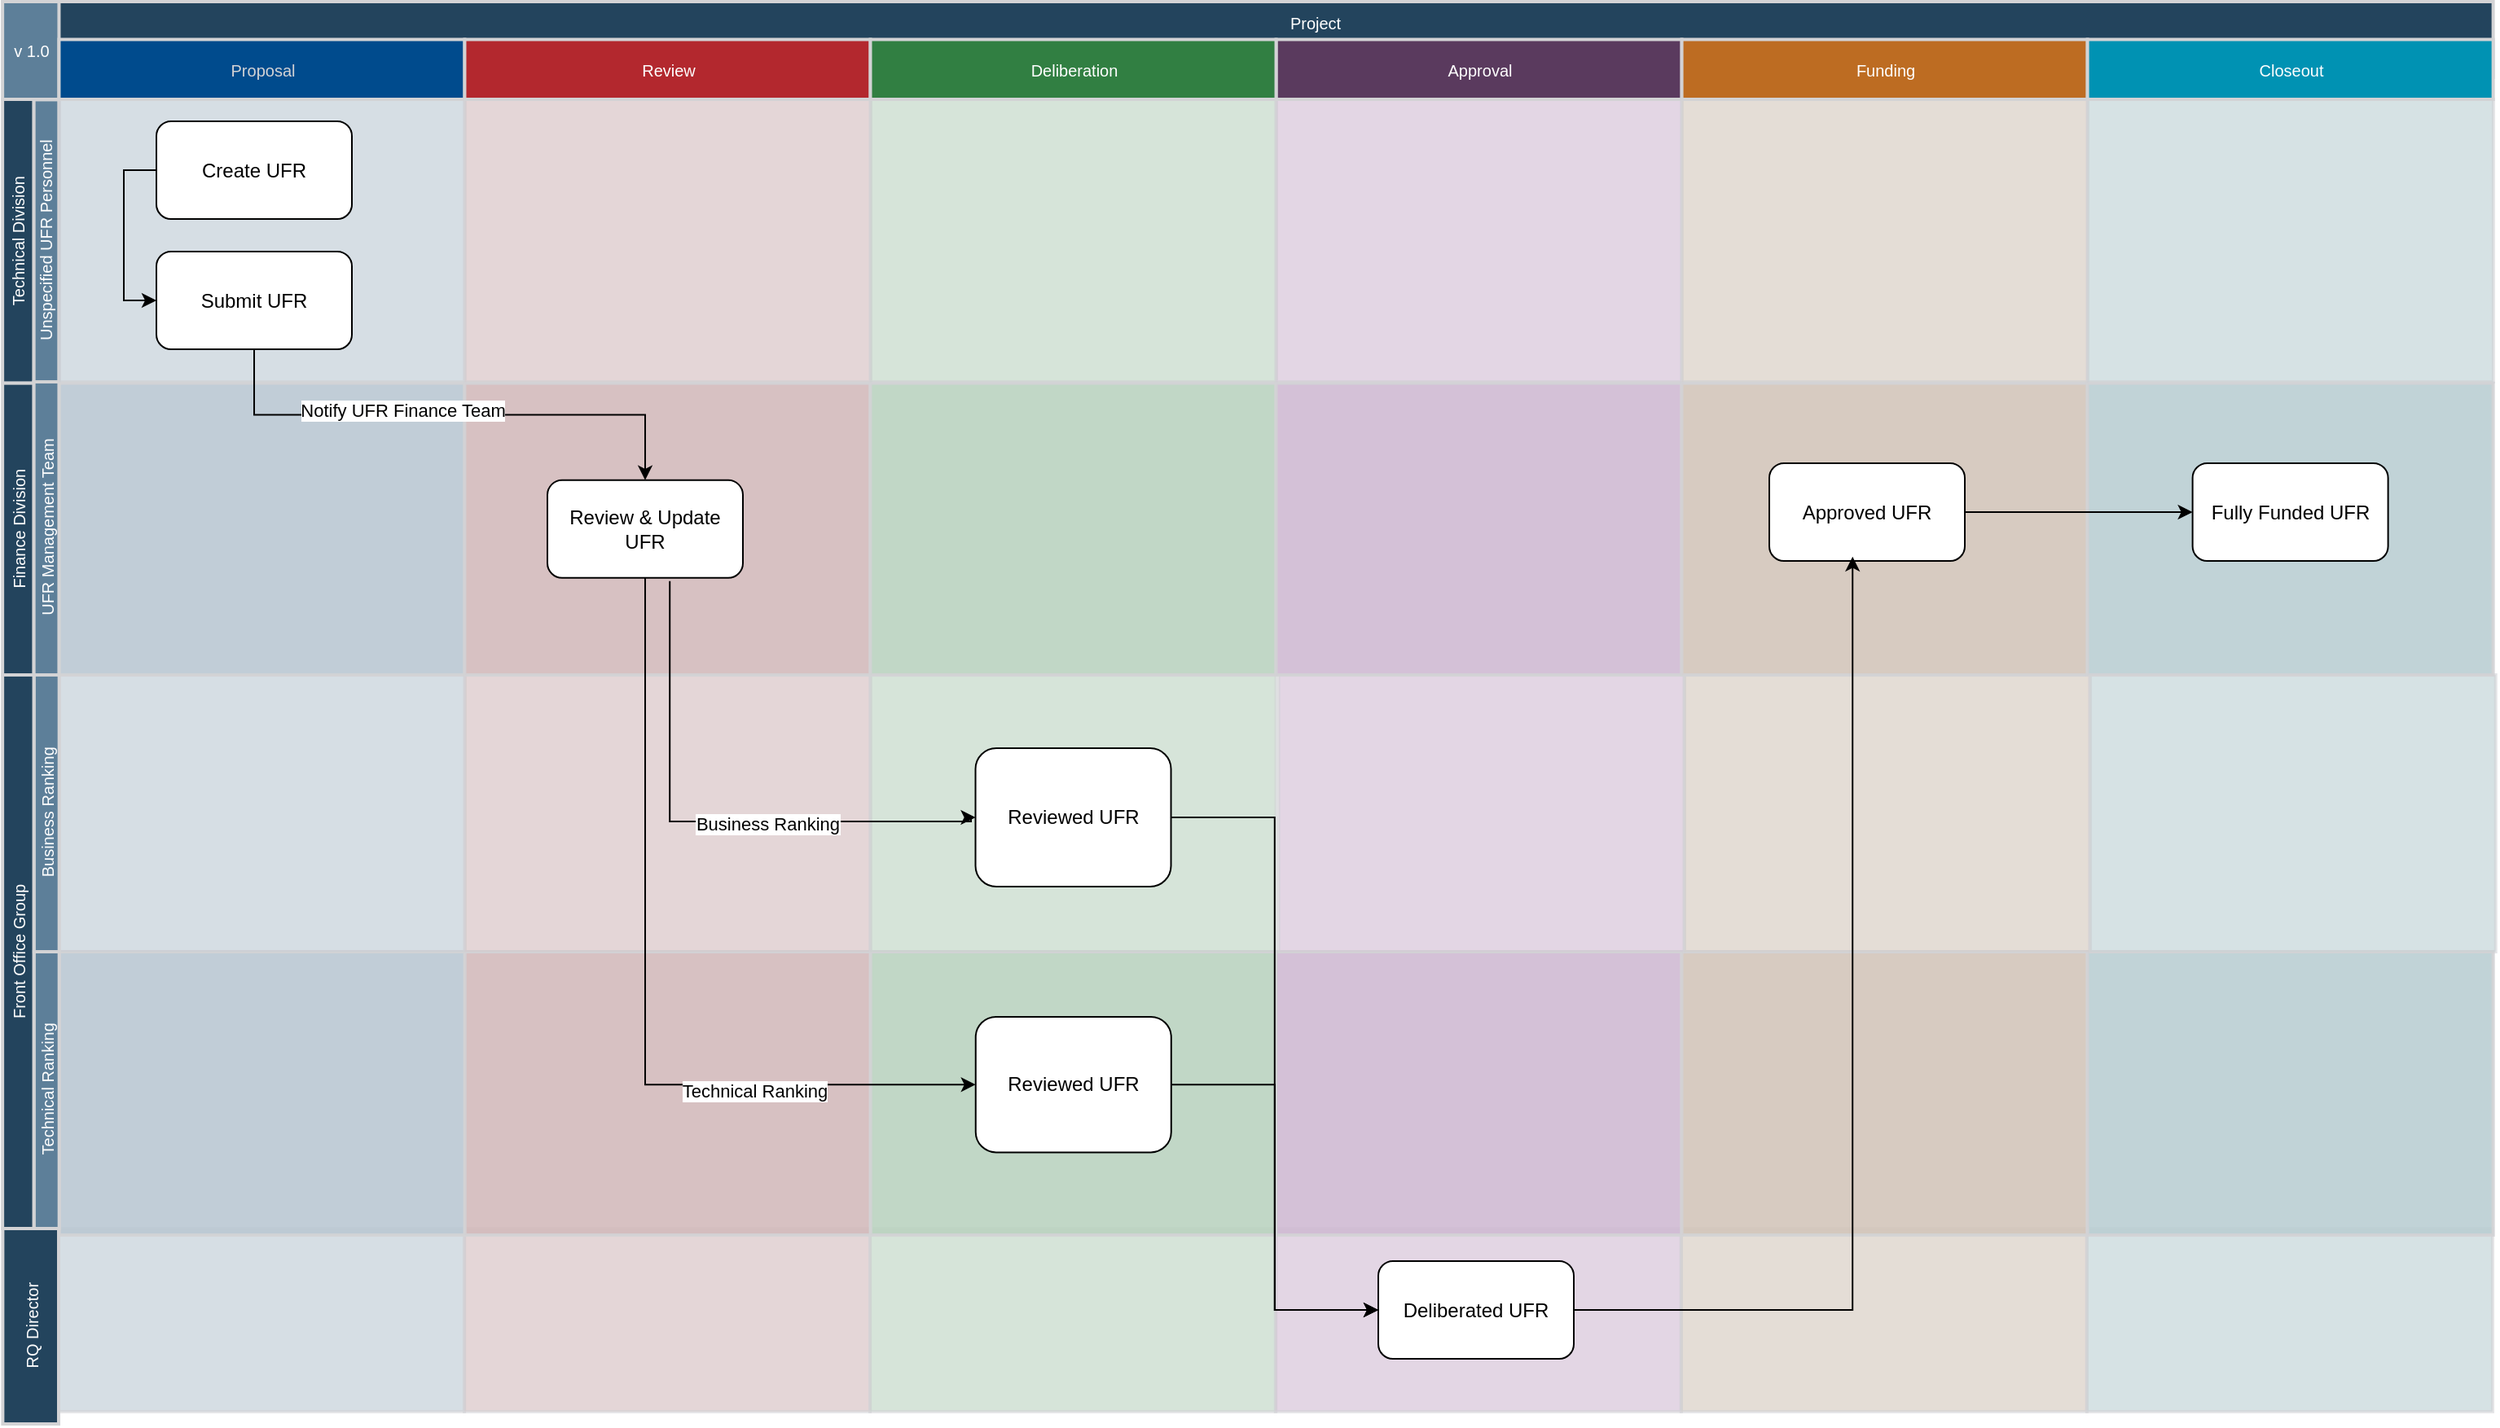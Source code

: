 <mxfile version="24.7.10">
  <diagram id="6a731a19-8d31-9384-78a2-239565b7b9f0" name="Page-1">
    <mxGraphModel dx="3434" dy="1934" grid="1" gridSize="10" guides="1" tooltips="1" connect="1" arrows="1" fold="1" page="1" pageScale="1" pageWidth="1600" pageHeight="900" background="none" math="0" shadow="0">
      <root>
        <mxCell id="0" />
        <mxCell id="1" parent="0" />
        <mxCell id="11IpipOqJez2AS0h7bXD-518" value="" style="group" vertex="1" connectable="0" parent="1">
          <mxGeometry x="-1530" y="-126.49" width="1493.98" height="112.43" as="geometry" />
        </mxCell>
        <mxCell id="11IpipOqJez2AS0h7bXD-239" value="" style="strokeColor=#d3d3d5;fillColor=#bbc8d3;fontSize=10;strokeWidth=2;fontFamily=Helvetica;html=1;opacity=60;" vertex="1" parent="11IpipOqJez2AS0h7bXD-518">
          <mxGeometry width="249.018" height="112.43" as="geometry" />
        </mxCell>
        <mxCell id="11IpipOqJez2AS0h7bXD-246" value="" style="strokeColor=#d3d3d5;fillColor=#d3bbbc;fontSize=10;strokeWidth=2;fontFamily=Helvetica;html=1;opacity=60;" vertex="1" parent="11IpipOqJez2AS0h7bXD-518">
          <mxGeometry x="249.018" width="249.018" height="112.43" as="geometry" />
        </mxCell>
        <mxCell id="11IpipOqJez2AS0h7bXD-253" value="" style="strokeColor=#d3d3d5;fillColor=#bbd3c0;fontSize=10;strokeWidth=2;fontFamily=Helvetica;html=1;opacity=60;" vertex="1" parent="11IpipOqJez2AS0h7bXD-518">
          <mxGeometry x="498.036" width="249.018" height="112.43" as="geometry" />
        </mxCell>
        <mxCell id="11IpipOqJez2AS0h7bXD-386" value="" style="strokeColor=#d3d3d5;fillColor=#d0bbd3;fontSize=10;strokeWidth=2;fontFamily=Helvetica;html=1;opacity=60;" vertex="1" parent="11IpipOqJez2AS0h7bXD-518">
          <mxGeometry x="746.926" width="249.018" height="112.43" as="geometry" />
        </mxCell>
        <mxCell id="11IpipOqJez2AS0h7bXD-392" value="" style="strokeColor=#d3d3d5;fillColor=#d3c6bb;fontSize=10;strokeWidth=2;fontFamily=Helvetica;html=1;opacity=60;" vertex="1" parent="11IpipOqJez2AS0h7bXD-518">
          <mxGeometry x="995.944" width="249.018" height="112.43" as="geometry" />
        </mxCell>
        <mxCell id="11IpipOqJez2AS0h7bXD-398" value="" style="strokeColor=#d3d3d5;fillColor=#bbcfd3;fontSize=10;strokeWidth=2;fontFamily=Helvetica;html=1;opacity=60;" vertex="1" parent="11IpipOqJez2AS0h7bXD-518">
          <mxGeometry x="1244.962" width="249.018" height="112.43" as="geometry" />
        </mxCell>
        <mxCell id="11IpipOqJez2AS0h7bXD-502" value="" style="group" vertex="1" connectable="0" parent="1">
          <mxGeometry x="-1529.66" y="-296.49" width="1493.98" height="173.98" as="geometry" />
        </mxCell>
        <mxCell id="11IpipOqJez2AS0h7bXD-238" value="" style="strokeColor=#d3d3d5;fillColor=#bbc8d3;fontSize=10;strokeWidth=2;fontFamily=Helvetica;html=1;opacity=90;" vertex="1" parent="11IpipOqJez2AS0h7bXD-502">
          <mxGeometry width="249.018" height="173.98" as="geometry" />
        </mxCell>
        <mxCell id="11IpipOqJez2AS0h7bXD-245" value="" style="strokeColor=#d3d3d5;fillColor=#d3bbbc;fontSize=10;strokeWidth=2;fontFamily=Helvetica;html=1;opacity=90;" vertex="1" parent="11IpipOqJez2AS0h7bXD-502">
          <mxGeometry x="249.018" width="249.018" height="173.98" as="geometry" />
        </mxCell>
        <mxCell id="11IpipOqJez2AS0h7bXD-252" value="" style="strokeColor=#d3d3d5;fillColor=#bbd3c0;fontSize=10;strokeWidth=2;fontFamily=Helvetica;html=1;opacity=90;" vertex="1" parent="11IpipOqJez2AS0h7bXD-502">
          <mxGeometry x="498.036" width="249.018" height="173.98" as="geometry" />
        </mxCell>
        <mxCell id="11IpipOqJez2AS0h7bXD-385" value="" style="strokeColor=#d3d3d5;fillColor=#d0bbd3;fontSize=10;strokeWidth=2;fontFamily=Helvetica;html=1;opacity=90;" vertex="1" parent="11IpipOqJez2AS0h7bXD-502">
          <mxGeometry x="746.926" width="249.018" height="173.98" as="geometry" />
        </mxCell>
        <mxCell id="11IpipOqJez2AS0h7bXD-391" value="" style="strokeColor=#d3d3d5;fillColor=#d3c6bb;fontSize=10;strokeWidth=2;fontFamily=Helvetica;html=1;opacity=90;" vertex="1" parent="11IpipOqJez2AS0h7bXD-502">
          <mxGeometry x="995.944" width="249.018" height="173.98" as="geometry" />
        </mxCell>
        <mxCell id="11IpipOqJez2AS0h7bXD-397" value="" style="strokeColor=#d3d3d5;fillColor=#bbcfd3;fontSize=10;strokeWidth=2;fontFamily=Helvetica;html=1;opacity=90;" vertex="1" parent="11IpipOqJez2AS0h7bXD-502">
          <mxGeometry x="1244.962" width="249.018" height="173.98" as="geometry" />
        </mxCell>
        <mxCell id="11IpipOqJez2AS0h7bXD-500" value="Reviewed UFR" style="rounded=1;whiteSpace=wrap;html=1;" vertex="1" parent="11IpipOqJez2AS0h7bXD-502">
          <mxGeometry x="562.54" y="40" width="120" height="83.18" as="geometry" />
        </mxCell>
        <mxCell id="11IpipOqJez2AS0h7bXD-503" value="" style="group" vertex="1" connectable="0" parent="1">
          <mxGeometry x="-1529.66" y="-466.49" width="1495.51" height="170" as="geometry" />
        </mxCell>
        <mxCell id="74" value="" style="strokeColor=#d3d3d5;fillColor=#bbc8d3;fontSize=10;strokeWidth=2;fontFamily=Helvetica;html=1;opacity=60;" parent="11IpipOqJez2AS0h7bXD-503" vertex="1">
          <mxGeometry width="249.02" height="170" as="geometry" />
        </mxCell>
        <mxCell id="81" value="" style="strokeColor=#d3d3d5;fillColor=#d3bbbc;fontSize=10;strokeWidth=2;fontFamily=Helvetica;html=1;opacity=60;fontStyle=4" parent="11IpipOqJez2AS0h7bXD-503" vertex="1">
          <mxGeometry x="248.9" width="249.02" height="170" as="geometry" />
        </mxCell>
        <mxCell id="88" value="" style="strokeColor=#d3d3d5;fillColor=#bbd3c0;fontSize=10;strokeWidth=2;fontFamily=Helvetica;html=1;opacity=60;fontStyle=4" parent="11IpipOqJez2AS0h7bXD-503" vertex="1">
          <mxGeometry x="497.91" width="249.02" height="170" as="geometry" />
        </mxCell>
        <mxCell id="11IpipOqJez2AS0h7bXD-165" value="" style="strokeColor=#d3d3d5;fillColor=#d0bbd3;fontSize=10;strokeWidth=2;fontFamily=Helvetica;html=1;opacity=60;" vertex="1" parent="11IpipOqJez2AS0h7bXD-503">
          <mxGeometry x="748.46" width="249.02" height="170" as="geometry" />
        </mxCell>
        <mxCell id="11IpipOqJez2AS0h7bXD-172" value="" style="strokeColor=#d3d3d5;fillColor=#d3c6bb;fontSize=10;strokeWidth=2;fontFamily=Helvetica;html=1;opacity=60;fontStyle=4" vertex="1" parent="11IpipOqJez2AS0h7bXD-503">
          <mxGeometry x="997.48" width="249.02" height="170" as="geometry" />
        </mxCell>
        <mxCell id="11IpipOqJez2AS0h7bXD-179" value="" style="strokeColor=#d3d3d5;fillColor=#bbcfd3;fontSize=10;strokeWidth=2;fontFamily=Helvetica;html=1;opacity=60;fontStyle=4" vertex="1" parent="11IpipOqJez2AS0h7bXD-503">
          <mxGeometry x="1246.49" width="249.02" height="170" as="geometry" />
        </mxCell>
        <mxCell id="11IpipOqJez2AS0h7bXD-473" value="Reviewed UFR" style="rounded=1;whiteSpace=wrap;html=1;" vertex="1" parent="11IpipOqJez2AS0h7bXD-503">
          <mxGeometry x="562.42" y="45" width="120" height="85" as="geometry" />
        </mxCell>
        <mxCell id="11IpipOqJez2AS0h7bXD-454" value="" style="group" vertex="1" connectable="0" parent="1">
          <mxGeometry x="-1529.78" y="-645.68" width="1494.1" height="179.19" as="geometry" />
        </mxCell>
        <mxCell id="71" value="" style="strokeColor=#d3d3d5;fillColor=#bbc8d3;fontSize=10;strokeWidth=2;fontFamily=Helvetica;html=1;opacity=90;" parent="11IpipOqJez2AS0h7bXD-454" vertex="1">
          <mxGeometry width="249.017" height="179.19" as="geometry" />
        </mxCell>
        <mxCell id="78" value="" style="strokeColor=#d3d3d5;fillColor=#d3bbbc;fontSize=10;strokeWidth=2;fontFamily=Helvetica;html=1;opacity=90;" parent="11IpipOqJez2AS0h7bXD-454" vertex="1">
          <mxGeometry x="249.017" width="249.017" height="179.19" as="geometry" />
        </mxCell>
        <mxCell id="85" value="" style="strokeColor=#d3d3d5;fillColor=#bbd3c0;fontSize=10;strokeWidth=2;fontFamily=Helvetica;html=1;opacity=90;" parent="11IpipOqJez2AS0h7bXD-454" vertex="1">
          <mxGeometry x="498.033" width="249.017" height="179.19" as="geometry" />
        </mxCell>
        <mxCell id="11IpipOqJez2AS0h7bXD-162" value="" style="strokeColor=#d3d3d5;fillColor=#d0bbd3;fontSize=10;strokeWidth=2;fontFamily=Helvetica;html=1;opacity=90;" vertex="1" parent="11IpipOqJez2AS0h7bXD-454">
          <mxGeometry x="747.05" width="249.017" height="179.19" as="geometry" />
        </mxCell>
        <mxCell id="11IpipOqJez2AS0h7bXD-169" value="" style="strokeColor=#d3d3d5;fillColor=#d3c6bb;fontSize=10;strokeWidth=2;fontFamily=Helvetica;html=1;opacity=90;" vertex="1" parent="11IpipOqJez2AS0h7bXD-454">
          <mxGeometry x="996.067" width="249.017" height="179.19" as="geometry" />
        </mxCell>
        <mxCell id="11IpipOqJez2AS0h7bXD-176" value="" style="strokeColor=#d3d3d5;fillColor=#bbcfd3;fontSize=10;strokeWidth=2;fontFamily=Helvetica;html=1;opacity=90;" vertex="1" parent="11IpipOqJez2AS0h7bXD-454">
          <mxGeometry x="1245.083" width="249.017" height="179.19" as="geometry" />
        </mxCell>
        <mxCell id="11IpipOqJez2AS0h7bXD-462" value="Review &amp;amp; Update&lt;div&gt;UFR&lt;/div&gt;" style="rounded=1;whiteSpace=wrap;html=1;" vertex="1" parent="11IpipOqJez2AS0h7bXD-454">
          <mxGeometry x="299.78" y="59.59" width="120" height="60" as="geometry" />
        </mxCell>
        <mxCell id="11IpipOqJez2AS0h7bXD-481" style="edgeStyle=orthogonalEdgeStyle;rounded=0;orthogonalLoop=1;jettySize=auto;html=1;exitX=1;exitY=0.5;exitDx=0;exitDy=0;" edge="1" parent="11IpipOqJez2AS0h7bXD-454" source="11IpipOqJez2AS0h7bXD-474" target="11IpipOqJez2AS0h7bXD-475">
          <mxGeometry relative="1" as="geometry" />
        </mxCell>
        <mxCell id="11IpipOqJez2AS0h7bXD-474" value="Approved UFR" style="rounded=1;whiteSpace=wrap;html=1;" vertex="1" parent="11IpipOqJez2AS0h7bXD-454">
          <mxGeometry x="1049.78" y="49.19" width="120" height="60" as="geometry" />
        </mxCell>
        <mxCell id="11IpipOqJez2AS0h7bXD-475" value="Fully Funded UFR" style="rounded=1;whiteSpace=wrap;html=1;" vertex="1" parent="11IpipOqJez2AS0h7bXD-454">
          <mxGeometry x="1309.59" y="49.19" width="120" height="60" as="geometry" />
        </mxCell>
        <mxCell id="11IpipOqJez2AS0h7bXD-458" value="" style="group" vertex="1" connectable="0" parent="1">
          <mxGeometry x="-1529.66" y="-126.49" width="1493.98" height="120.86" as="geometry" />
        </mxCell>
        <mxCell id="11IpipOqJez2AS0h7bXD-471" value="Deliberated UFR" style="rounded=1;whiteSpace=wrap;html=1;" vertex="1" parent="11IpipOqJez2AS0h7bXD-458">
          <mxGeometry x="809.66" y="20" width="120" height="60" as="geometry" />
        </mxCell>
        <mxCell id="56" value="Project&#xa;" style="strokeColor=#d3d3d5;fillColor=#23445D;fontSize=10;strokeWidth=2;fontFamily=Helvetica;html=1;fontColor=#FFFFFF;fontStyle=0;spacingBottom=8;spacingRight=0;spacingLeft=83;" parent="1" vertex="1">
          <mxGeometry x="-1564.44" y="-880" width="1528.762" height="46.486" as="geometry" />
        </mxCell>
        <mxCell id="57" value="Technical Division" style="strokeColor=#d3d3d5;fillColor=#23445D;fontSize=10;strokeWidth=2;horizontal=0;fontFamily=Helvetica;html=1;fontColor=#FFFFFF;fontStyle=0" parent="1" vertex="1">
          <mxGeometry x="-1564.44" y="-820.004" width="19.254" height="174.324" as="geometry" />
        </mxCell>
        <mxCell id="59" value="v 1.0" style="strokeColor=#d3d3d5;fillColor=#5d7f99;fontSize=10;strokeWidth=2;fontFamily=Helvetica;html=1;labelBackgroundColor=none;fontColor=#FFFFFF;" parent="1" vertex="1">
          <mxGeometry x="-1564.44" y="-880" width="34.66" height="60" as="geometry" />
        </mxCell>
        <mxCell id="61" value="Unspecified UFR Personnel" style="strokeColor=#d3d3d5;fillColor=#5d7f99;fontSize=10;strokeWidth=2;horizontal=0;fontFamily=Helvetica;html=1;labelBackgroundColor=none;fontColor=#FFFFFF;" parent="1" vertex="1">
          <mxGeometry x="-1545.183" y="-819.774" width="15.408" height="174.092" as="geometry" />
        </mxCell>
        <mxCell id="64" value="Finance Division" style="strokeColor=#d3d3d5;fillColor=#23445D;fontSize=10;strokeWidth=2;horizontal=0;fontFamily=Helvetica;html=1;fontColor=#FFFFFF;fontStyle=0" parent="1" vertex="1">
          <mxGeometry x="-1564.44" y="-645.68" width="19.25" height="179.19" as="geometry" />
        </mxCell>
        <mxCell id="66" value="UFR Management Team" style="strokeColor=#d3d3d5;fillColor=#5d7f99;fontSize=10;strokeWidth=2;horizontal=0;fontFamily=Helvetica;html=1;labelBackgroundColor=none;fontColor=#FFFFFF;" parent="1" vertex="1">
          <mxGeometry x="-1545.19" y="-646.49" width="15.4" height="180" as="geometry" />
        </mxCell>
        <mxCell id="67" value="Front Office Group" style="strokeColor=#d3d3d5;fillColor=#23445D;fontSize=10;strokeWidth=2;horizontal=0;fontFamily=Helvetica;html=1;fontColor=#FFFFFF;fontStyle=0" parent="1" vertex="1">
          <mxGeometry x="-1564.44" y="-466.49" width="19.25" height="340" as="geometry" />
        </mxCell>
        <mxCell id="11IpipOqJez2AS0h7bXD-149" value="Business Ranking" style="strokeColor=#d3d3d5;fillColor=#5d7f99;fontSize=10;strokeWidth=2;horizontal=0;fontFamily=Helvetica;html=1;labelBackgroundColor=none;fontColor=#FFFFFF;" vertex="1" parent="1">
          <mxGeometry x="-1545.06" y="-466.49" width="15.4" height="170" as="geometry" />
        </mxCell>
        <mxCell id="11IpipOqJez2AS0h7bXD-153" value="Technical Ranking" style="strokeColor=#d3d3d5;fillColor=#5d7f99;fontSize=10;strokeWidth=2;horizontal=0;fontFamily=Helvetica;html=1;labelBackgroundColor=none;fontColor=#FFFFFF;" vertex="1" parent="1">
          <mxGeometry x="-1545.06" y="-296.49" width="15.4" height="170" as="geometry" />
        </mxCell>
        <mxCell id="11IpipOqJez2AS0h7bXD-158" value="RQ Director" style="strokeColor=#d3d3d5;fillColor=#23445D;fontSize=10;strokeWidth=2;horizontal=0;fontFamily=Helvetica;html=1;fontColor=#FFFFFF;fontStyle=0" vertex="1" parent="1">
          <mxGeometry x="-1564.31" y="-126.49" width="34.31" height="120" as="geometry" />
        </mxCell>
        <mxCell id="11IpipOqJez2AS0h7bXD-453" value="" style="group" vertex="1" connectable="0" parent="1">
          <mxGeometry x="-1529.78" y="-820" width="1494.23" height="173.51" as="geometry" />
        </mxCell>
        <mxCell id="68" value="" style="strokeColor=#d3d3d5;fillColor=#bbc8d3;fontSize=10;strokeWidth=2;fontFamily=Helvetica;html=1;opacity=60;" parent="11IpipOqJez2AS0h7bXD-453" vertex="1">
          <mxGeometry width="249.017" height="173.51" as="geometry" />
        </mxCell>
        <mxCell id="75" value="" style="strokeColor=#d3d3d5;fillColor=#d3bbbc;fontSize=10;strokeWidth=2;fontFamily=Helvetica;html=1;opacity=60;" parent="11IpipOqJez2AS0h7bXD-453" vertex="1">
          <mxGeometry x="249.017" width="249.145" height="173.51" as="geometry" />
        </mxCell>
        <mxCell id="82" value="" style="strokeColor=#d3d3d5;fillColor=#bbd3c0;fontSize=10;strokeWidth=2;fontFamily=Helvetica;html=1;opacity=60;" parent="11IpipOqJez2AS0h7bXD-453" vertex="1">
          <mxGeometry x="498.034" width="249.145" height="173.51" as="geometry" />
        </mxCell>
        <mxCell id="11IpipOqJez2AS0h7bXD-159" value="" style="strokeColor=#d3d3d5;fillColor=#d0bbd3;fontSize=10;strokeWidth=2;fontFamily=Helvetica;html=1;opacity=60;" vertex="1" parent="11IpipOqJez2AS0h7bXD-453">
          <mxGeometry x="747.051" width="249.017" height="173.51" as="geometry" />
        </mxCell>
        <mxCell id="11IpipOqJez2AS0h7bXD-166" value="" style="strokeColor=#d3d3d5;fillColor=#d3c6bb;fontSize=10;strokeWidth=2;fontFamily=Helvetica;html=1;opacity=60;" vertex="1" parent="11IpipOqJez2AS0h7bXD-453">
          <mxGeometry x="996.068" width="249.145" height="173.51" as="geometry" />
        </mxCell>
        <mxCell id="11IpipOqJez2AS0h7bXD-173" value="" style="strokeColor=#d3d3d5;fillColor=#bbcfd3;fontSize=10;strokeWidth=2;fontFamily=Helvetica;html=1;opacity=60;" vertex="1" parent="11IpipOqJez2AS0h7bXD-453">
          <mxGeometry x="1245.085" width="249.145" height="173.51" as="geometry" />
        </mxCell>
        <mxCell id="11IpipOqJez2AS0h7bXD-460" value="Submit UFR" style="rounded=1;whiteSpace=wrap;html=1;" vertex="1" parent="11IpipOqJez2AS0h7bXD-453">
          <mxGeometry x="59.78" y="93.51" width="120" height="60" as="geometry" />
        </mxCell>
        <mxCell id="11IpipOqJez2AS0h7bXD-483" style="edgeStyle=orthogonalEdgeStyle;rounded=0;orthogonalLoop=1;jettySize=auto;html=1;exitX=0;exitY=0.5;exitDx=0;exitDy=0;entryX=0;entryY=0.5;entryDx=0;entryDy=0;" edge="1" parent="11IpipOqJez2AS0h7bXD-453" source="11IpipOqJez2AS0h7bXD-482" target="11IpipOqJez2AS0h7bXD-460">
          <mxGeometry relative="1" as="geometry" />
        </mxCell>
        <mxCell id="11IpipOqJez2AS0h7bXD-482" value="Create UFR" style="rounded=1;whiteSpace=wrap;html=1;" vertex="1" parent="11IpipOqJez2AS0h7bXD-453">
          <mxGeometry x="59.78" y="13.51" width="120" height="60" as="geometry" />
        </mxCell>
        <mxCell id="11IpipOqJez2AS0h7bXD-479" style="edgeStyle=orthogonalEdgeStyle;rounded=0;orthogonalLoop=1;jettySize=auto;html=1;exitX=1;exitY=0.5;exitDx=0;exitDy=0;entryX=0;entryY=0.5;entryDx=0;entryDy=0;" edge="1" parent="1" source="11IpipOqJez2AS0h7bXD-473" target="11IpipOqJez2AS0h7bXD-471">
          <mxGeometry relative="1" as="geometry" />
        </mxCell>
        <mxCell id="11IpipOqJez2AS0h7bXD-476" style="edgeStyle=orthogonalEdgeStyle;rounded=0;orthogonalLoop=1;jettySize=auto;html=1;exitX=0.5;exitY=1;exitDx=0;exitDy=0;" edge="1" parent="1" source="11IpipOqJez2AS0h7bXD-460" target="11IpipOqJez2AS0h7bXD-462">
          <mxGeometry relative="1" as="geometry" />
        </mxCell>
        <mxCell id="11IpipOqJez2AS0h7bXD-496" value="Notify UFR Finance Team" style="edgeLabel;html=1;align=center;verticalAlign=middle;resizable=0;points=[];" vertex="1" connectable="0" parent="11IpipOqJez2AS0h7bXD-476">
          <mxGeometry x="-0.181" y="3" relative="1" as="geometry">
            <mxPoint as="offset" />
          </mxGeometry>
        </mxCell>
        <mxCell id="11IpipOqJez2AS0h7bXD-478" style="edgeStyle=orthogonalEdgeStyle;rounded=0;orthogonalLoop=1;jettySize=auto;html=1;exitX=0.626;exitY=1.033;exitDx=0;exitDy=0;exitPerimeter=0;entryX=0;entryY=0.5;entryDx=0;entryDy=0;" edge="1" parent="1" source="11IpipOqJez2AS0h7bXD-462" target="11IpipOqJez2AS0h7bXD-473">
          <mxGeometry relative="1" as="geometry">
            <mxPoint x="-960" y="-396.49" as="targetPoint" />
            <Array as="points">
              <mxPoint x="-1155" y="-376.49" />
              <mxPoint x="-970" y="-376.49" />
              <mxPoint x="-970" y="-379.49" />
            </Array>
          </mxGeometry>
        </mxCell>
        <mxCell id="11IpipOqJez2AS0h7bXD-515" value="Business Ranking" style="edgeLabel;html=1;align=center;verticalAlign=middle;resizable=0;points=[];" vertex="1" connectable="0" parent="11IpipOqJez2AS0h7bXD-478">
          <mxGeometry x="0.225" y="-1" relative="1" as="geometry">
            <mxPoint as="offset" />
          </mxGeometry>
        </mxCell>
        <mxCell id="11IpipOqJez2AS0h7bXD-480" style="edgeStyle=orthogonalEdgeStyle;rounded=0;orthogonalLoop=1;jettySize=auto;html=1;exitX=1;exitY=0.5;exitDx=0;exitDy=0;entryX=0.426;entryY=0.956;entryDx=0;entryDy=0;entryPerimeter=0;" edge="1" parent="1" source="11IpipOqJez2AS0h7bXD-471" target="11IpipOqJez2AS0h7bXD-474">
          <mxGeometry relative="1" as="geometry" />
        </mxCell>
        <mxCell id="11IpipOqJez2AS0h7bXD-514" style="edgeStyle=orthogonalEdgeStyle;rounded=0;orthogonalLoop=1;jettySize=auto;html=1;exitX=0.5;exitY=1;exitDx=0;exitDy=0;entryX=0;entryY=0.5;entryDx=0;entryDy=0;" edge="1" parent="1" source="11IpipOqJez2AS0h7bXD-462" target="11IpipOqJez2AS0h7bXD-500">
          <mxGeometry relative="1" as="geometry" />
        </mxCell>
        <mxCell id="11IpipOqJez2AS0h7bXD-516" value="Technical Ranking" style="edgeLabel;html=1;align=center;verticalAlign=middle;resizable=0;points=[];" vertex="1" connectable="0" parent="11IpipOqJez2AS0h7bXD-514">
          <mxGeometry x="0.471" y="-4" relative="1" as="geometry">
            <mxPoint as="offset" />
          </mxGeometry>
        </mxCell>
        <mxCell id="11IpipOqJez2AS0h7bXD-517" style="edgeStyle=orthogonalEdgeStyle;rounded=0;orthogonalLoop=1;jettySize=auto;html=1;exitX=1;exitY=0.5;exitDx=0;exitDy=0;entryX=0;entryY=0.5;entryDx=0;entryDy=0;" edge="1" parent="1" source="11IpipOqJez2AS0h7bXD-500" target="11IpipOqJez2AS0h7bXD-471">
          <mxGeometry relative="1" as="geometry" />
        </mxCell>
        <mxCell id="140" value="" style="group;fontSize=10;strokeColor=#d3d3d5;fontColor=#d3d3d5;container=0;" parent="1" vertex="1" connectable="0">
          <mxGeometry x="-1529.78" y="-856.76" width="249.018" height="36.76" as="geometry" />
        </mxCell>
        <mxCell id="11IpipOqJez2AS0h7bXD-231" value="" style="group;fontSize=10;strokeColor=#5a3a5e;" vertex="1" connectable="0" parent="1">
          <mxGeometry x="-782.727" y="-856.76" width="249.018" height="36.76" as="geometry" />
        </mxCell>
        <mxCell id="11IpipOqJez2AS0h7bXD-232" value="Approval" style="strokeColor=#d3d3d5;fillColor=#5a3a5e;fontSize=10;strokeWidth=2;fontFamily=Helvetica;html=1;labelBackgroundColor=none;fontColor=#FFFFFF;" vertex="1" parent="11IpipOqJez2AS0h7bXD-231">
          <mxGeometry width="249.017" height="36.76" as="geometry" />
        </mxCell>
        <mxCell id="11IpipOqJez2AS0h7bXD-233" value="Funding" style="strokeColor=#d3d3d5;fillColor=#BD6C22;fontSize=10;strokeWidth=2;fontFamily=Helvetica;html=1;labelBackgroundColor=none;fontColor=#FFFFFF;" vertex="1" parent="11IpipOqJez2AS0h7bXD-231">
          <mxGeometry x="249.017" width="249.017" height="36.76" as="geometry" />
        </mxCell>
        <mxCell id="11IpipOqJez2AS0h7bXD-234" value="Closeout" style="strokeColor=#d3d3d5;fillColor=#0092b3;fontSize=10;strokeWidth=2;fontFamily=Helvetica;html=1;labelBackgroundColor=none;fontColor=#FFFFFF;" vertex="1" parent="11IpipOqJez2AS0h7bXD-231">
          <mxGeometry x="498.034" width="249.018" height="36.76" as="geometry" />
        </mxCell>
        <mxCell id="141" value="Proposal" style="strokeColor=#d3d3d5;fillColor=#004b8d;fontSize=10;strokeWidth=2;fontFamily=Helvetica;html=1;labelBackgroundColor=none;fontColor=#d3d3d5;" parent="1" vertex="1">
          <mxGeometry x="-1529.78" y="-856.76" width="249.017" height="36.76" as="geometry" />
        </mxCell>
        <mxCell id="142" value="Review" style="strokeColor=#d3d3d5;fillColor=#b3282e;fontSize=10;strokeWidth=2;fontFamily=Helvetica;html=1;labelBackgroundColor=none;fontColor=#FFFFFF;" parent="1" vertex="1">
          <mxGeometry x="-1280.763" y="-856.76" width="249.017" height="36.76" as="geometry" />
        </mxCell>
        <mxCell id="143" value="Deliberation" style="strokeColor=#d3d3d5;fillColor=#317f42;fontSize=10;strokeWidth=2;fontFamily=Helvetica;html=1;labelBackgroundColor=none;fontColor=#FFFFFF;" parent="1" vertex="1">
          <mxGeometry x="-1031.746" y="-856.76" width="249.018" height="36.76" as="geometry" />
        </mxCell>
      </root>
    </mxGraphModel>
  </diagram>
</mxfile>
